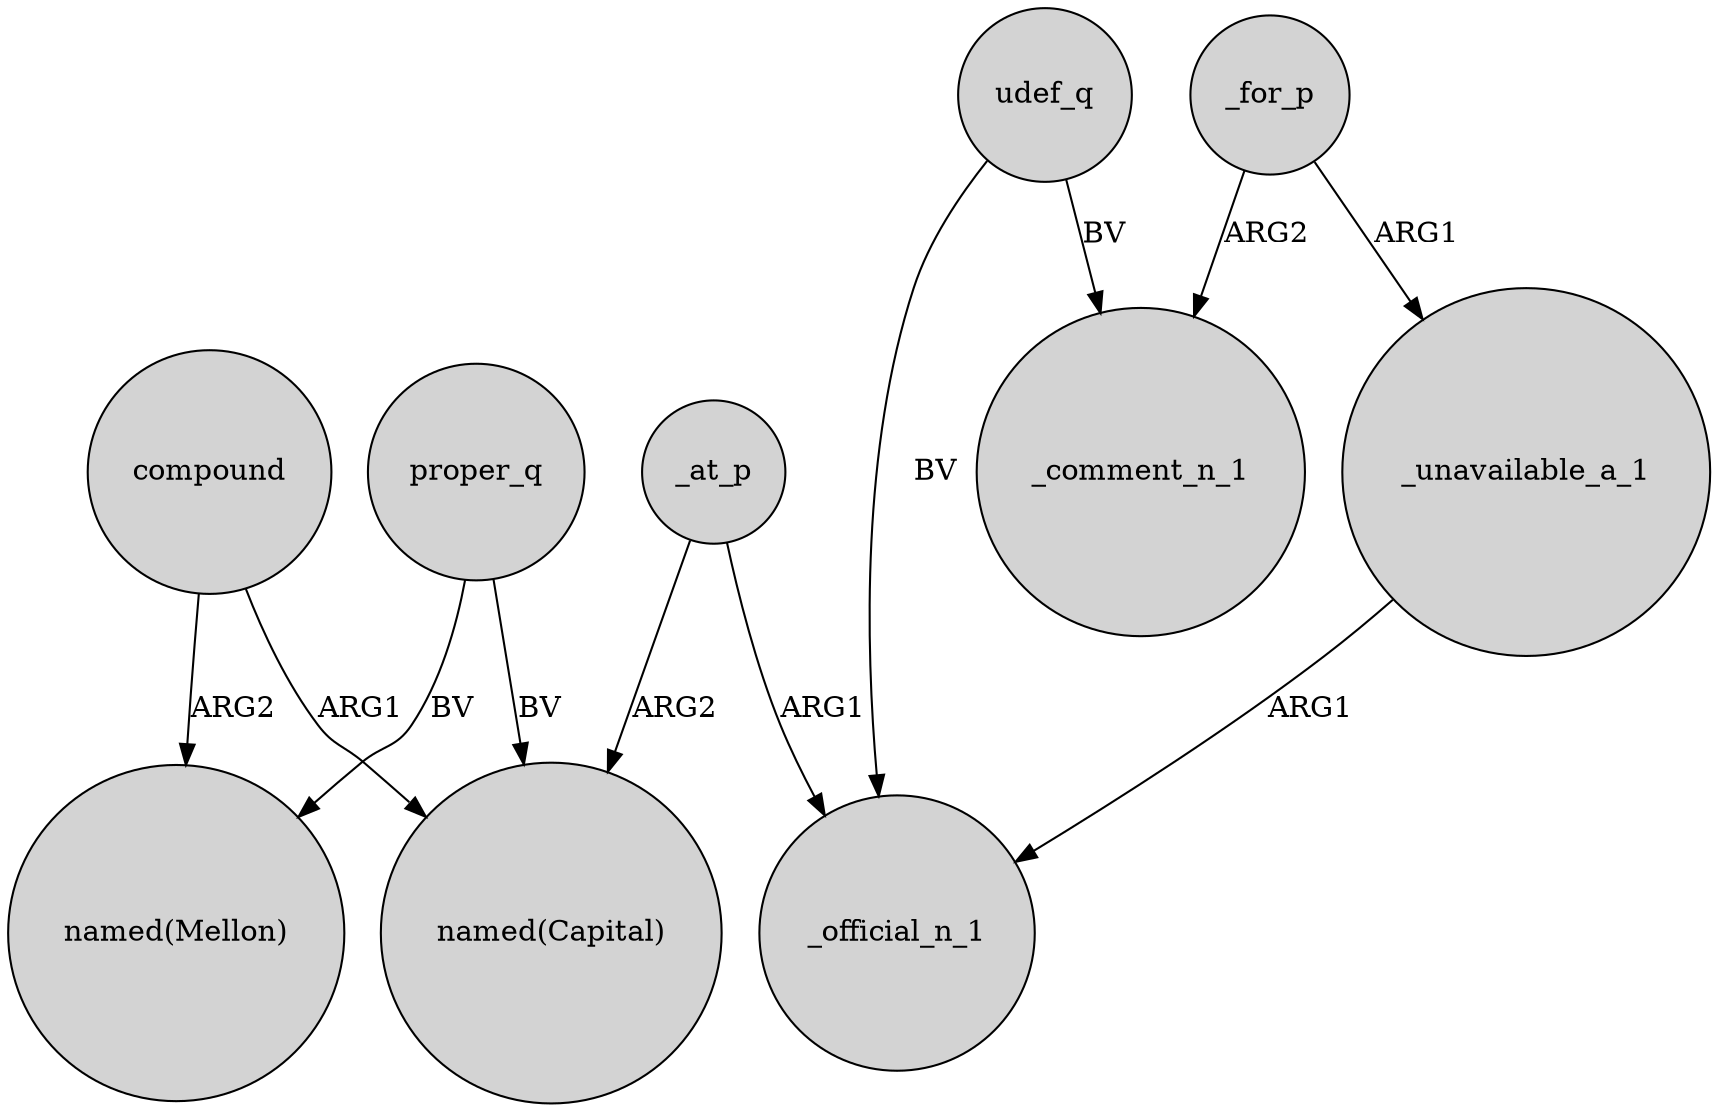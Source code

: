 digraph {
	node [shape=circle style=filled]
	compound -> "named(Mellon)" [label=ARG2]
	_for_p -> _comment_n_1 [label=ARG2]
	_at_p -> _official_n_1 [label=ARG1]
	_for_p -> _unavailable_a_1 [label=ARG1]
	udef_q -> _official_n_1 [label=BV]
	proper_q -> "named(Capital)" [label=BV]
	proper_q -> "named(Mellon)" [label=BV]
	_unavailable_a_1 -> _official_n_1 [label=ARG1]
	udef_q -> _comment_n_1 [label=BV]
	_at_p -> "named(Capital)" [label=ARG2]
	compound -> "named(Capital)" [label=ARG1]
}
